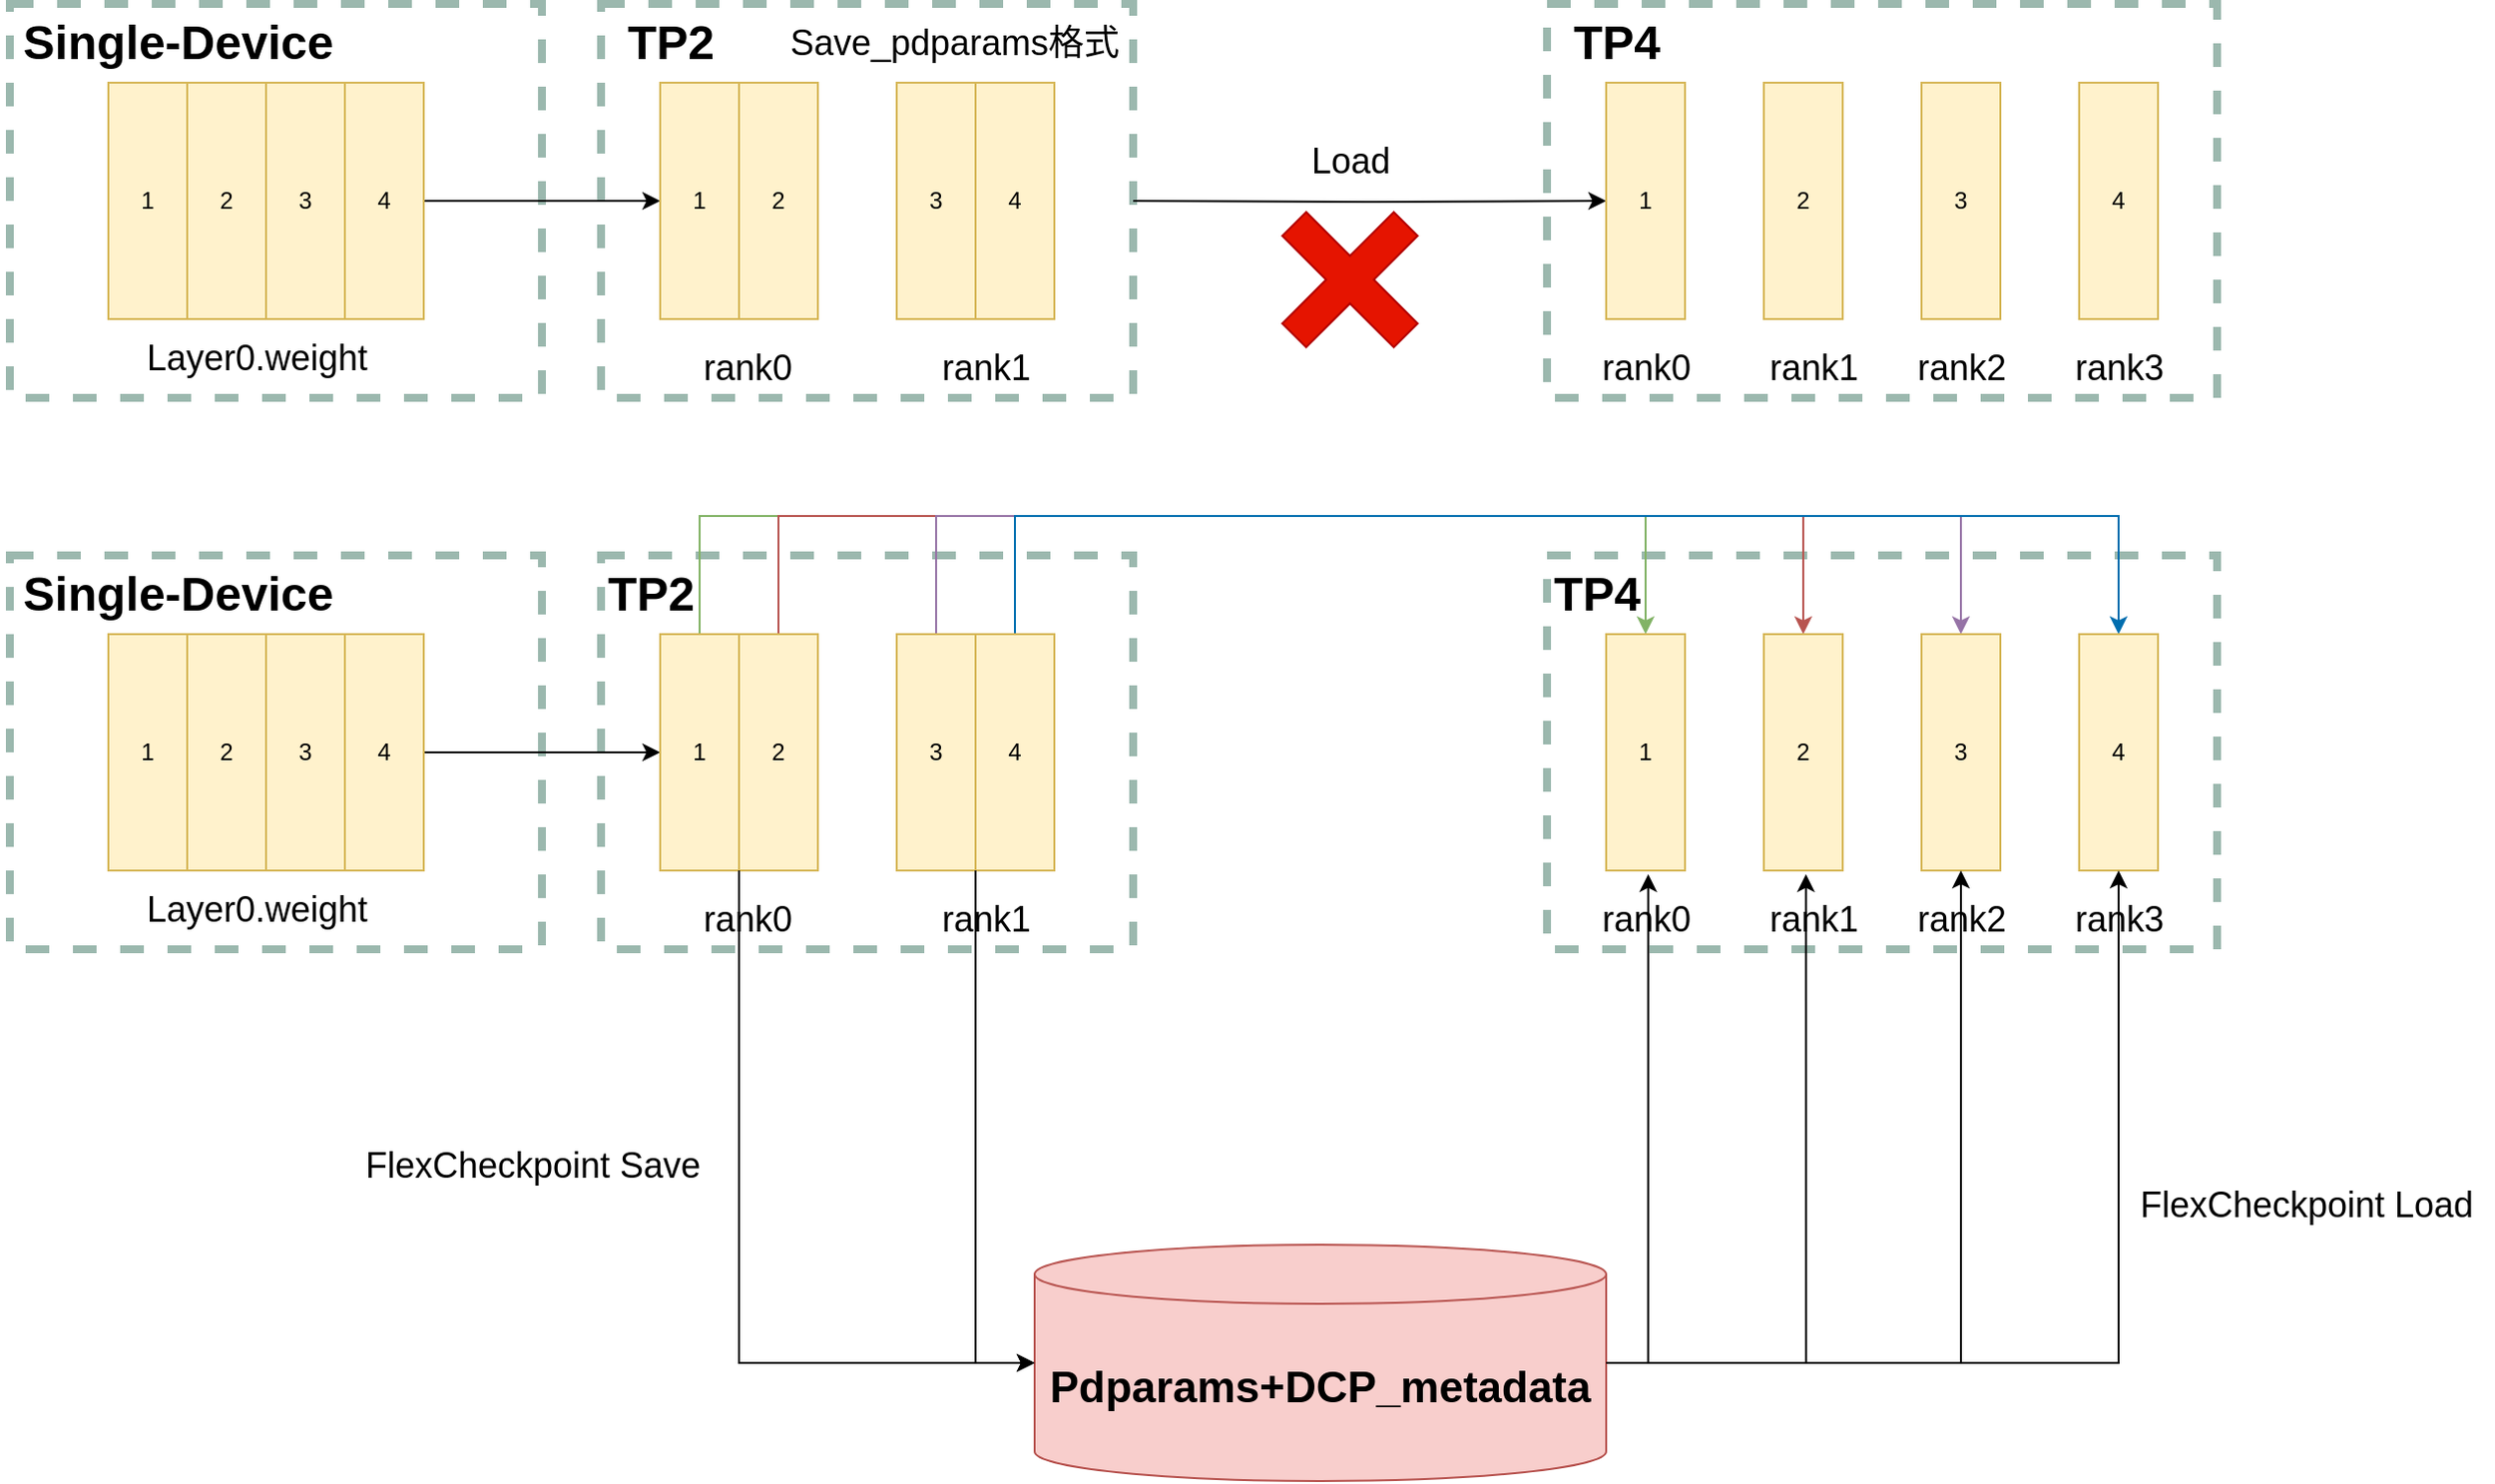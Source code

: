 <mxfile version="28.1.2">
  <diagram name="第 1 页" id="vD1bBnez-JYHSIFnrCjT">
    <mxGraphModel dx="2421" dy="2517" grid="1" gridSize="10" guides="1" tooltips="1" connect="1" arrows="1" fold="1" page="1" pageScale="1" pageWidth="827" pageHeight="1169" math="0" shadow="0">
      <root>
        <mxCell id="0" />
        <mxCell id="1" parent="0" />
        <mxCell id="TpWiz-EgT4Qhh452EISx-57" value="" style="rounded=0;whiteSpace=wrap;html=1;fillColor=none;strokeColor=#9BB8AE;strokeWidth=4;dashed=1;" vertex="1" parent="1">
          <mxGeometry x="330" y="280" width="270" height="200" as="geometry" />
        </mxCell>
        <mxCell id="TpWiz-EgT4Qhh452EISx-22" value="" style="rounded=0;whiteSpace=wrap;html=1;fillColor=none;strokeColor=#9BB8AE;strokeWidth=4;dashed=1;" vertex="1" parent="1">
          <mxGeometry x="810" width="340" height="200" as="geometry" />
        </mxCell>
        <mxCell id="TpWiz-EgT4Qhh452EISx-76" value="" style="rounded=0;whiteSpace=wrap;html=1;fillColor=none;strokeColor=#9BB8AE;strokeWidth=4;dashed=1;" vertex="1" parent="1">
          <mxGeometry x="810" y="280" width="340" height="200" as="geometry" />
        </mxCell>
        <mxCell id="TpWiz-EgT4Qhh452EISx-15" value="" style="rounded=0;whiteSpace=wrap;html=1;fillColor=none;strokeColor=#9BB8AE;strokeWidth=4;dashed=1;" vertex="1" parent="1">
          <mxGeometry x="30" width="270" height="200" as="geometry" />
        </mxCell>
        <mxCell id="TpWiz-EgT4Qhh452EISx-14" value="" style="rounded=0;whiteSpace=wrap;html=1;fillColor=none;strokeColor=#9BB8AE;strokeWidth=4;dashed=1;" vertex="1" parent="1">
          <mxGeometry x="330" width="270" height="200" as="geometry" />
        </mxCell>
        <mxCell id="TpWiz-EgT4Qhh452EISx-2" value="1" style="rounded=0;whiteSpace=wrap;html=1;fillColor=#fff2cc;strokeColor=#d6b656;" vertex="1" parent="1">
          <mxGeometry x="80" y="40" width="40" height="120" as="geometry" />
        </mxCell>
        <mxCell id="TpWiz-EgT4Qhh452EISx-3" value="2" style="rounded=0;whiteSpace=wrap;html=1;fillColor=#fff2cc;strokeColor=#d6b656;" vertex="1" parent="1">
          <mxGeometry x="120" y="40" width="40" height="120" as="geometry" />
        </mxCell>
        <mxCell id="TpWiz-EgT4Qhh452EISx-4" value="3" style="rounded=0;whiteSpace=wrap;html=1;fillColor=#fff2cc;strokeColor=#d6b656;" vertex="1" parent="1">
          <mxGeometry x="160" y="40" width="40" height="120" as="geometry" />
        </mxCell>
        <mxCell id="TpWiz-EgT4Qhh452EISx-8" value="" style="edgeStyle=orthogonalEdgeStyle;rounded=0;orthogonalLoop=1;jettySize=auto;html=1;" edge="1" parent="1" source="TpWiz-EgT4Qhh452EISx-5" target="TpWiz-EgT4Qhh452EISx-7">
          <mxGeometry relative="1" as="geometry" />
        </mxCell>
        <mxCell id="TpWiz-EgT4Qhh452EISx-5" value="4" style="rounded=0;whiteSpace=wrap;html=1;fillColor=#fff2cc;strokeColor=#d6b656;" vertex="1" parent="1">
          <mxGeometry x="200" y="40" width="40" height="120" as="geometry" />
        </mxCell>
        <mxCell id="TpWiz-EgT4Qhh452EISx-6" value="&lt;font style=&quot;font-size: 24px;&quot;&gt;&lt;b&gt;Single-Device &lt;/b&gt;&lt;/font&gt;" style="text;html=1;align=center;verticalAlign=middle;resizable=0;points=[];autosize=1;strokeColor=none;fillColor=none;" vertex="1" parent="1">
          <mxGeometry x="25" width="180" height="40" as="geometry" />
        </mxCell>
        <mxCell id="TpWiz-EgT4Qhh452EISx-7" value="1" style="rounded=0;whiteSpace=wrap;html=1;fillColor=#fff2cc;strokeColor=#d6b656;" vertex="1" parent="1">
          <mxGeometry x="360" y="40" width="40" height="120" as="geometry" />
        </mxCell>
        <mxCell id="TpWiz-EgT4Qhh452EISx-9" value="2" style="rounded=0;whiteSpace=wrap;html=1;fillColor=#fff2cc;strokeColor=#d6b656;" vertex="1" parent="1">
          <mxGeometry x="400" y="40" width="40" height="120" as="geometry" />
        </mxCell>
        <mxCell id="TpWiz-EgT4Qhh452EISx-10" value="3" style="rounded=0;whiteSpace=wrap;html=1;fillColor=#fff2cc;strokeColor=#d6b656;" vertex="1" parent="1">
          <mxGeometry x="480" y="40" width="40" height="120" as="geometry" />
        </mxCell>
        <mxCell id="TpWiz-EgT4Qhh452EISx-18" value="" style="edgeStyle=orthogonalEdgeStyle;rounded=0;orthogonalLoop=1;jettySize=auto;html=1;" edge="1" parent="1" target="TpWiz-EgT4Qhh452EISx-17">
          <mxGeometry relative="1" as="geometry">
            <mxPoint x="600" y="100" as="sourcePoint" />
          </mxGeometry>
        </mxCell>
        <mxCell id="TpWiz-EgT4Qhh452EISx-11" value="4" style="rounded=0;whiteSpace=wrap;html=1;fillColor=#fff2cc;strokeColor=#d6b656;" vertex="1" parent="1">
          <mxGeometry x="520" y="40" width="40" height="120" as="geometry" />
        </mxCell>
        <mxCell id="TpWiz-EgT4Qhh452EISx-12" value="&lt;font style=&quot;font-size: 18px;&quot;&gt;rank0&lt;/font&gt;" style="text;html=1;align=center;verticalAlign=middle;resizable=0;points=[];autosize=1;strokeColor=none;fillColor=none;" vertex="1" parent="1">
          <mxGeometry x="369" y="165" width="70" height="40" as="geometry" />
        </mxCell>
        <mxCell id="TpWiz-EgT4Qhh452EISx-13" value="&lt;font style=&quot;font-size: 18px;&quot;&gt;rank1&lt;/font&gt;" style="text;html=1;align=center;verticalAlign=middle;resizable=0;points=[];autosize=1;strokeColor=none;fillColor=none;" vertex="1" parent="1">
          <mxGeometry x="490" y="165" width="70" height="40" as="geometry" />
        </mxCell>
        <mxCell id="TpWiz-EgT4Qhh452EISx-16" value="&lt;font style=&quot;font-size: 24px;&quot;&gt;&lt;b&gt;TP2&lt;/b&gt;&lt;/font&gt;" style="text;html=1;align=center;verticalAlign=middle;resizable=0;points=[];autosize=1;strokeColor=none;fillColor=none;" vertex="1" parent="1">
          <mxGeometry x="330" width="70" height="40" as="geometry" />
        </mxCell>
        <mxCell id="TpWiz-EgT4Qhh452EISx-17" value="1" style="rounded=0;whiteSpace=wrap;html=1;fillColor=#fff2cc;strokeColor=#d6b656;" vertex="1" parent="1">
          <mxGeometry x="840" y="40" width="40" height="120" as="geometry" />
        </mxCell>
        <mxCell id="TpWiz-EgT4Qhh452EISx-19" value="2" style="rounded=0;whiteSpace=wrap;html=1;fillColor=#fff2cc;strokeColor=#d6b656;" vertex="1" parent="1">
          <mxGeometry x="920" y="40" width="40" height="120" as="geometry" />
        </mxCell>
        <mxCell id="TpWiz-EgT4Qhh452EISx-20" value="3" style="rounded=0;whiteSpace=wrap;html=1;fillColor=#fff2cc;strokeColor=#d6b656;" vertex="1" parent="1">
          <mxGeometry x="1000" y="40" width="40" height="120" as="geometry" />
        </mxCell>
        <mxCell id="TpWiz-EgT4Qhh452EISx-21" value="4" style="rounded=0;whiteSpace=wrap;html=1;fillColor=#fff2cc;strokeColor=#d6b656;" vertex="1" parent="1">
          <mxGeometry x="1080" y="40" width="40" height="120" as="geometry" />
        </mxCell>
        <mxCell id="TpWiz-EgT4Qhh452EISx-23" value="&lt;font style=&quot;font-size: 24px;&quot;&gt;&lt;b&gt;TP4&lt;/b&gt;&lt;/font&gt;" style="text;html=1;align=center;verticalAlign=middle;resizable=0;points=[];autosize=1;strokeColor=none;fillColor=none;" vertex="1" parent="1">
          <mxGeometry x="810" width="70" height="40" as="geometry" />
        </mxCell>
        <mxCell id="TpWiz-EgT4Qhh452EISx-24" value="&lt;font style=&quot;font-size: 18px;&quot;&gt;Load&lt;/font&gt;" style="text;html=1;align=center;verticalAlign=middle;resizable=0;points=[];autosize=1;strokeColor=none;fillColor=none;" vertex="1" parent="1">
          <mxGeometry x="680" y="60" width="60" height="40" as="geometry" />
        </mxCell>
        <mxCell id="TpWiz-EgT4Qhh452EISx-25" value="&lt;font style=&quot;font-size: 18px;&quot;&gt;rank0&lt;/font&gt;" style="text;html=1;align=center;verticalAlign=middle;resizable=0;points=[];autosize=1;strokeColor=none;fillColor=none;" vertex="1" parent="1">
          <mxGeometry x="825" y="165" width="70" height="40" as="geometry" />
        </mxCell>
        <mxCell id="TpWiz-EgT4Qhh452EISx-26" value="&lt;font style=&quot;font-size: 18px;&quot;&gt;rank1&lt;/font&gt;" style="text;html=1;align=center;verticalAlign=middle;resizable=0;points=[];autosize=1;strokeColor=none;fillColor=none;" vertex="1" parent="1">
          <mxGeometry x="910" y="165" width="70" height="40" as="geometry" />
        </mxCell>
        <mxCell id="TpWiz-EgT4Qhh452EISx-27" value="&lt;font style=&quot;font-size: 18px;&quot;&gt;rank2&lt;/font&gt;" style="text;html=1;align=center;verticalAlign=middle;resizable=0;points=[];autosize=1;strokeColor=none;fillColor=none;" vertex="1" parent="1">
          <mxGeometry x="985" y="165" width="70" height="40" as="geometry" />
        </mxCell>
        <mxCell id="TpWiz-EgT4Qhh452EISx-28" value="&lt;font style=&quot;font-size: 18px;&quot;&gt;rank3&lt;/font&gt;" style="text;html=1;align=center;verticalAlign=middle;resizable=0;points=[];autosize=1;strokeColor=none;fillColor=none;" vertex="1" parent="1">
          <mxGeometry x="1065" y="165" width="70" height="40" as="geometry" />
        </mxCell>
        <mxCell id="TpWiz-EgT4Qhh452EISx-56" value="" style="rounded=0;whiteSpace=wrap;html=1;fillColor=none;strokeColor=#9BB8AE;strokeWidth=4;dashed=1;" vertex="1" parent="1">
          <mxGeometry x="30" y="280" width="270" height="200" as="geometry" />
        </mxCell>
        <mxCell id="TpWiz-EgT4Qhh452EISx-58" value="1" style="rounded=0;whiteSpace=wrap;html=1;fillColor=#fff2cc;strokeColor=#d6b656;" vertex="1" parent="1">
          <mxGeometry x="80" y="320" width="40" height="120" as="geometry" />
        </mxCell>
        <mxCell id="TpWiz-EgT4Qhh452EISx-59" value="2" style="rounded=0;whiteSpace=wrap;html=1;fillColor=#fff2cc;strokeColor=#d6b656;" vertex="1" parent="1">
          <mxGeometry x="120" y="320" width="40" height="120" as="geometry" />
        </mxCell>
        <mxCell id="TpWiz-EgT4Qhh452EISx-60" value="3" style="rounded=0;whiteSpace=wrap;html=1;fillColor=#fff2cc;strokeColor=#d6b656;" vertex="1" parent="1">
          <mxGeometry x="160" y="320" width="40" height="120" as="geometry" />
        </mxCell>
        <mxCell id="TpWiz-EgT4Qhh452EISx-61" value="" style="edgeStyle=orthogonalEdgeStyle;rounded=0;orthogonalLoop=1;jettySize=auto;html=1;" edge="1" parent="1" source="TpWiz-EgT4Qhh452EISx-62" target="TpWiz-EgT4Qhh452EISx-64">
          <mxGeometry relative="1" as="geometry" />
        </mxCell>
        <mxCell id="TpWiz-EgT4Qhh452EISx-62" value="4" style="rounded=0;whiteSpace=wrap;html=1;fillColor=#fff2cc;strokeColor=#d6b656;" vertex="1" parent="1">
          <mxGeometry x="200" y="320" width="40" height="120" as="geometry" />
        </mxCell>
        <mxCell id="TpWiz-EgT4Qhh452EISx-63" value="&lt;span style=&quot;font-size: 18px;&quot;&gt;Layer0.weight&lt;/span&gt;" style="text;html=1;align=center;verticalAlign=middle;resizable=0;points=[];autosize=1;strokeColor=none;fillColor=none;" vertex="1" parent="1">
          <mxGeometry x="85" y="440" width="140" height="40" as="geometry" />
        </mxCell>
        <mxCell id="TpWiz-EgT4Qhh452EISx-112" style="edgeStyle=orthogonalEdgeStyle;rounded=0;orthogonalLoop=1;jettySize=auto;html=1;exitX=0.5;exitY=0;exitDx=0;exitDy=0;entryX=0.5;entryY=0;entryDx=0;entryDy=0;strokeWidth=1;fillColor=#d5e8d4;strokeColor=#82b366;" edge="1" parent="1" source="TpWiz-EgT4Qhh452EISx-64" target="TpWiz-EgT4Qhh452EISx-72">
          <mxGeometry relative="1" as="geometry">
            <Array as="points">
              <mxPoint x="380" y="260" />
              <mxPoint x="860" y="260" />
            </Array>
          </mxGeometry>
        </mxCell>
        <mxCell id="TpWiz-EgT4Qhh452EISx-64" value="1" style="rounded=0;whiteSpace=wrap;html=1;fillColor=#fff2cc;strokeColor=#d6b656;" vertex="1" parent="1">
          <mxGeometry x="360" y="320" width="40" height="120" as="geometry" />
        </mxCell>
        <mxCell id="TpWiz-EgT4Qhh452EISx-113" style="edgeStyle=orthogonalEdgeStyle;rounded=0;orthogonalLoop=1;jettySize=auto;html=1;exitX=0.5;exitY=0;exitDx=0;exitDy=0;entryX=0.5;entryY=0;entryDx=0;entryDy=0;fillColor=#f8cecc;strokeColor=#b85450;" edge="1" parent="1" source="TpWiz-EgT4Qhh452EISx-65" target="TpWiz-EgT4Qhh452EISx-73">
          <mxGeometry relative="1" as="geometry">
            <Array as="points">
              <mxPoint x="420" y="260" />
              <mxPoint x="940" y="260" />
            </Array>
          </mxGeometry>
        </mxCell>
        <mxCell id="TpWiz-EgT4Qhh452EISx-65" value="2" style="rounded=0;whiteSpace=wrap;html=1;fillColor=#fff2cc;strokeColor=#d6b656;" vertex="1" parent="1">
          <mxGeometry x="400" y="320" width="40" height="120" as="geometry" />
        </mxCell>
        <mxCell id="TpWiz-EgT4Qhh452EISx-114" style="edgeStyle=orthogonalEdgeStyle;rounded=0;orthogonalLoop=1;jettySize=auto;html=1;exitX=0.5;exitY=0;exitDx=0;exitDy=0;entryX=0.5;entryY=0;entryDx=0;entryDy=0;fillColor=#e1d5e7;strokeColor=#9673a6;" edge="1" parent="1" source="TpWiz-EgT4Qhh452EISx-66" target="TpWiz-EgT4Qhh452EISx-74">
          <mxGeometry relative="1" as="geometry">
            <Array as="points">
              <mxPoint x="500" y="260" />
              <mxPoint x="1020" y="260" />
            </Array>
          </mxGeometry>
        </mxCell>
        <mxCell id="TpWiz-EgT4Qhh452EISx-66" value="3" style="rounded=0;whiteSpace=wrap;html=1;fillColor=#fff2cc;strokeColor=#d6b656;" vertex="1" parent="1">
          <mxGeometry x="480" y="320" width="40" height="120" as="geometry" />
        </mxCell>
        <mxCell id="TpWiz-EgT4Qhh452EISx-115" style="edgeStyle=orthogonalEdgeStyle;rounded=0;orthogonalLoop=1;jettySize=auto;html=1;exitX=0.5;exitY=0;exitDx=0;exitDy=0;entryX=0.5;entryY=0;entryDx=0;entryDy=0;fillColor=#1ba1e2;strokeColor=#006EAF;" edge="1" parent="1" source="TpWiz-EgT4Qhh452EISx-68" target="TpWiz-EgT4Qhh452EISx-75">
          <mxGeometry relative="1" as="geometry">
            <Array as="points">
              <mxPoint x="540" y="260" />
              <mxPoint x="1100" y="260" />
            </Array>
          </mxGeometry>
        </mxCell>
        <mxCell id="TpWiz-EgT4Qhh452EISx-68" value="4" style="rounded=0;whiteSpace=wrap;html=1;fillColor=#fff2cc;strokeColor=#d6b656;" vertex="1" parent="1">
          <mxGeometry x="520" y="320" width="40" height="120" as="geometry" />
        </mxCell>
        <mxCell id="TpWiz-EgT4Qhh452EISx-69" value="&lt;font style=&quot;font-size: 18px;&quot;&gt;rank0&lt;/font&gt;" style="text;html=1;align=center;verticalAlign=middle;resizable=0;points=[];autosize=1;strokeColor=none;fillColor=none;" vertex="1" parent="1">
          <mxGeometry x="369" y="445" width="70" height="40" as="geometry" />
        </mxCell>
        <mxCell id="TpWiz-EgT4Qhh452EISx-70" value="&lt;font style=&quot;font-size: 18px;&quot;&gt;rank1&lt;/font&gt;" style="text;html=1;align=center;verticalAlign=middle;resizable=0;points=[];autosize=1;strokeColor=none;fillColor=none;" vertex="1" parent="1">
          <mxGeometry x="490" y="445" width="70" height="40" as="geometry" />
        </mxCell>
        <mxCell id="TpWiz-EgT4Qhh452EISx-71" value="&lt;font style=&quot;font-size: 24px;&quot;&gt;&lt;b&gt;TP2&lt;/b&gt;&lt;/font&gt;" style="text;html=1;align=center;verticalAlign=middle;resizable=0;points=[];autosize=1;strokeColor=none;fillColor=none;" vertex="1" parent="1">
          <mxGeometry x="320" y="280" width="70" height="40" as="geometry" />
        </mxCell>
        <mxCell id="TpWiz-EgT4Qhh452EISx-72" value="1" style="rounded=0;whiteSpace=wrap;html=1;fillColor=#fff2cc;strokeColor=#d6b656;" vertex="1" parent="1">
          <mxGeometry x="840" y="320" width="40" height="120" as="geometry" />
        </mxCell>
        <mxCell id="TpWiz-EgT4Qhh452EISx-73" value="2" style="rounded=0;whiteSpace=wrap;html=1;fillColor=#fff2cc;strokeColor=#d6b656;" vertex="1" parent="1">
          <mxGeometry x="920" y="320" width="40" height="120" as="geometry" />
        </mxCell>
        <mxCell id="TpWiz-EgT4Qhh452EISx-74" value="3" style="rounded=0;whiteSpace=wrap;html=1;fillColor=#fff2cc;strokeColor=#d6b656;" vertex="1" parent="1">
          <mxGeometry x="1000" y="320" width="40" height="120" as="geometry" />
        </mxCell>
        <mxCell id="TpWiz-EgT4Qhh452EISx-75" value="4" style="rounded=0;whiteSpace=wrap;html=1;fillColor=#fff2cc;strokeColor=#d6b656;" vertex="1" parent="1">
          <mxGeometry x="1080" y="320" width="40" height="120" as="geometry" />
        </mxCell>
        <mxCell id="TpWiz-EgT4Qhh452EISx-77" value="&lt;font style=&quot;font-size: 24px;&quot;&gt;&lt;b&gt;TP4&lt;/b&gt;&lt;/font&gt;" style="text;html=1;align=center;verticalAlign=middle;resizable=0;points=[];autosize=1;strokeColor=none;fillColor=none;" vertex="1" parent="1">
          <mxGeometry x="800" y="280" width="70" height="40" as="geometry" />
        </mxCell>
        <mxCell id="TpWiz-EgT4Qhh452EISx-79" value="&lt;font style=&quot;font-size: 18px;&quot;&gt;rank0&lt;/font&gt;" style="text;html=1;align=center;verticalAlign=middle;resizable=0;points=[];autosize=1;strokeColor=none;fillColor=none;" vertex="1" parent="1">
          <mxGeometry x="825" y="445" width="70" height="40" as="geometry" />
        </mxCell>
        <mxCell id="TpWiz-EgT4Qhh452EISx-80" value="&lt;font style=&quot;font-size: 18px;&quot;&gt;rank1&lt;/font&gt;" style="text;html=1;align=center;verticalAlign=middle;resizable=0;points=[];autosize=1;strokeColor=none;fillColor=none;" vertex="1" parent="1">
          <mxGeometry x="910" y="445" width="70" height="40" as="geometry" />
        </mxCell>
        <mxCell id="TpWiz-EgT4Qhh452EISx-81" value="&lt;font style=&quot;font-size: 18px;&quot;&gt;rank2&lt;/font&gt;" style="text;html=1;align=center;verticalAlign=middle;resizable=0;points=[];autosize=1;strokeColor=none;fillColor=none;" vertex="1" parent="1">
          <mxGeometry x="985" y="445" width="70" height="40" as="geometry" />
        </mxCell>
        <mxCell id="TpWiz-EgT4Qhh452EISx-82" value="&lt;font style=&quot;font-size: 18px;&quot;&gt;rank3&lt;/font&gt;" style="text;html=1;align=center;verticalAlign=middle;resizable=0;points=[];autosize=1;strokeColor=none;fillColor=none;" vertex="1" parent="1">
          <mxGeometry x="1065" y="445" width="70" height="40" as="geometry" />
        </mxCell>
        <mxCell id="TpWiz-EgT4Qhh452EISx-83" value="" style="shape=cross;whiteSpace=wrap;html=1;rotation=45;size=0.214;fillColor=#e51400;strokeColor=#B20000;fontColor=#ffffff;" vertex="1" parent="1">
          <mxGeometry x="670" y="100" width="80" height="80" as="geometry" />
        </mxCell>
        <mxCell id="TpWiz-EgT4Qhh452EISx-84" value="&lt;font style=&quot;font-size: 18px;&quot;&gt;Save_pdparams格式&lt;/font&gt;" style="text;html=1;align=center;verticalAlign=middle;resizable=0;points=[];autosize=1;strokeColor=none;fillColor=none;" vertex="1" parent="1">
          <mxGeometry x="414" width="190" height="40" as="geometry" />
        </mxCell>
        <mxCell id="TpWiz-EgT4Qhh452EISx-95" value="&lt;font style=&quot;font-size: 24px;&quot;&gt;&lt;b&gt;Single-Device &lt;/b&gt;&lt;/font&gt;" style="text;html=1;align=center;verticalAlign=middle;resizable=0;points=[];autosize=1;strokeColor=none;fillColor=none;" vertex="1" parent="1">
          <mxGeometry x="25" y="280" width="180" height="40" as="geometry" />
        </mxCell>
        <mxCell id="TpWiz-EgT4Qhh452EISx-97" value="&lt;span style=&quot;font-size: 18px;&quot;&gt;Layer0.weight&lt;/span&gt;" style="text;html=1;align=center;verticalAlign=middle;resizable=0;points=[];autosize=1;strokeColor=none;fillColor=none;" vertex="1" parent="1">
          <mxGeometry x="85" y="160" width="140" height="40" as="geometry" />
        </mxCell>
        <mxCell id="TpWiz-EgT4Qhh452EISx-110" style="edgeStyle=orthogonalEdgeStyle;rounded=0;orthogonalLoop=1;jettySize=auto;html=1;exitX=1;exitY=0.5;exitDx=0;exitDy=0;exitPerimeter=0;entryX=0.5;entryY=1;entryDx=0;entryDy=0;" edge="1" parent="1" source="TpWiz-EgT4Qhh452EISx-98" target="TpWiz-EgT4Qhh452EISx-75">
          <mxGeometry relative="1" as="geometry" />
        </mxCell>
        <mxCell id="TpWiz-EgT4Qhh452EISx-98" value="&lt;font style=&quot;font-size: 22px;&quot;&gt;&lt;b&gt;Pdparams+DCP_metadata&lt;/b&gt;&lt;/font&gt;" style="shape=cylinder3;whiteSpace=wrap;html=1;boundedLbl=1;backgroundOutline=1;size=15;fillColor=#f8cecc;strokeColor=#b85450;shadow=0;" vertex="1" parent="1">
          <mxGeometry x="550" y="630" width="290" height="120" as="geometry" />
        </mxCell>
        <mxCell id="TpWiz-EgT4Qhh452EISx-104" style="edgeStyle=orthogonalEdgeStyle;rounded=0;orthogonalLoop=1;jettySize=auto;html=1;exitX=0;exitY=1;exitDx=0;exitDy=0;entryX=0;entryY=0.5;entryDx=0;entryDy=0;entryPerimeter=0;" edge="1" parent="1" source="TpWiz-EgT4Qhh452EISx-65" target="TpWiz-EgT4Qhh452EISx-98">
          <mxGeometry relative="1" as="geometry" />
        </mxCell>
        <mxCell id="TpWiz-EgT4Qhh452EISx-105" style="edgeStyle=orthogonalEdgeStyle;rounded=0;orthogonalLoop=1;jettySize=auto;html=1;exitX=1;exitY=1;exitDx=0;exitDy=0;entryX=0;entryY=0.5;entryDx=0;entryDy=0;entryPerimeter=0;" edge="1" parent="1" source="TpWiz-EgT4Qhh452EISx-66" target="TpWiz-EgT4Qhh452EISx-98">
          <mxGeometry relative="1" as="geometry" />
        </mxCell>
        <mxCell id="TpWiz-EgT4Qhh452EISx-106" value="&lt;font style=&quot;font-size: 18px;&quot;&gt;FlexCheckpoint Save&lt;/font&gt;" style="text;html=1;align=center;verticalAlign=middle;resizable=0;points=[];autosize=1;strokeColor=none;fillColor=none;" vertex="1" parent="1">
          <mxGeometry x="200" y="570" width="190" height="40" as="geometry" />
        </mxCell>
        <mxCell id="TpWiz-EgT4Qhh452EISx-107" style="edgeStyle=orthogonalEdgeStyle;rounded=0;orthogonalLoop=1;jettySize=auto;html=1;exitX=1;exitY=0.5;exitDx=0;exitDy=0;exitPerimeter=0;entryX=0.519;entryY=-0.079;entryDx=0;entryDy=0;entryPerimeter=0;" edge="1" parent="1" source="TpWiz-EgT4Qhh452EISx-98" target="TpWiz-EgT4Qhh452EISx-79">
          <mxGeometry relative="1" as="geometry" />
        </mxCell>
        <mxCell id="TpWiz-EgT4Qhh452EISx-108" style="edgeStyle=orthogonalEdgeStyle;rounded=0;orthogonalLoop=1;jettySize=auto;html=1;exitX=1;exitY=0.5;exitDx=0;exitDy=0;exitPerimeter=0;entryX=0.448;entryY=-0.079;entryDx=0;entryDy=0;entryPerimeter=0;" edge="1" parent="1" source="TpWiz-EgT4Qhh452EISx-98" target="TpWiz-EgT4Qhh452EISx-80">
          <mxGeometry relative="1" as="geometry" />
        </mxCell>
        <mxCell id="TpWiz-EgT4Qhh452EISx-109" style="edgeStyle=orthogonalEdgeStyle;rounded=0;orthogonalLoop=1;jettySize=auto;html=1;exitX=1;exitY=0.5;exitDx=0;exitDy=0;exitPerimeter=0;entryX=0.5;entryY=1;entryDx=0;entryDy=0;" edge="1" parent="1" source="TpWiz-EgT4Qhh452EISx-98" target="TpWiz-EgT4Qhh452EISx-74">
          <mxGeometry relative="1" as="geometry" />
        </mxCell>
        <mxCell id="TpWiz-EgT4Qhh452EISx-111" value="&lt;font style=&quot;font-size: 18px;&quot;&gt;FlexCheckpoint Load&lt;/font&gt;" style="text;html=1;align=center;verticalAlign=middle;resizable=0;points=[];autosize=1;strokeColor=none;fillColor=none;" vertex="1" parent="1">
          <mxGeometry x="1100" y="590" width="190" height="40" as="geometry" />
        </mxCell>
      </root>
    </mxGraphModel>
  </diagram>
</mxfile>
